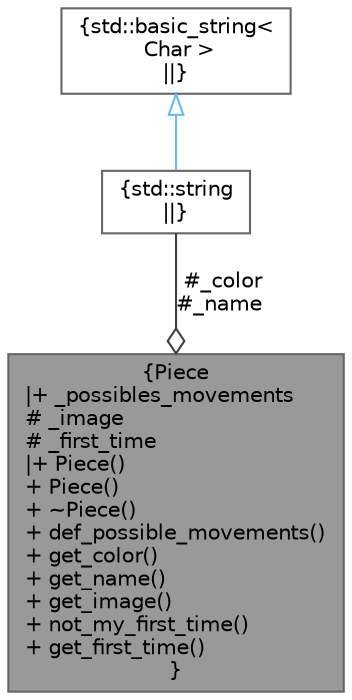 digraph "Piece"
{
 // LATEX_PDF_SIZE
  bgcolor="transparent";
  edge [fontname=Helvetica,fontsize=10,labelfontname=Helvetica,labelfontsize=10];
  node [fontname=Helvetica,fontsize=10,shape=box,height=0.2,width=0.4];
  Node1 [label="{Piece\n|+ _possibles_movements\l# _image\l# _first_time\l|+ Piece()\l+ Piece()\l+ ~Piece()\l+ def_possible_movements()\l+ get_color()\l+ get_name()\l+ get_image()\l+ not_my_first_time()\l+ get_first_time()\l}",height=0.2,width=0.4,color="gray40", fillcolor="grey60", style="filled", fontcolor="black",tooltip="Cria as variáveis e funções a serem usadas em todas subclasses."];
  Node2 -> Node1 [color="grey25",style="solid",label=" #_color\n#_name" ,arrowhead="odiamond"];
  Node2 [label="{std::string\n||}",height=0.2,width=0.4,color="gray40", fillcolor="white", style="filled",tooltip=" "];
  Node3 -> Node2 [dir="back",color="steelblue1",style="solid",arrowtail="onormal"];
  Node3 [label="{std::basic_string\<\l Char \>\n||}",height=0.2,width=0.4,color="gray40", fillcolor="white", style="filled",tooltip=" "];
}
